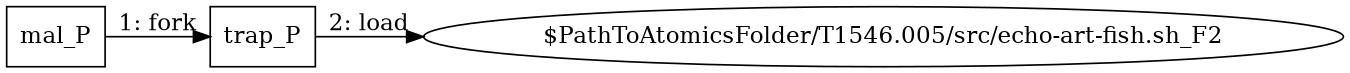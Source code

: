 digraph "T1546.005" {
rankdir="LR"
size="9"
fixedsize="false"
splines="true"
nodesep=0.3
ranksep=0
fontsize=10
overlap="scalexy"
engine= "neato"
	"mal_P" [node_type=Process shape=box]
	"trap_P" [node_type=Process shape=box]
	"$PathToAtomicsFolder/T1546.005/src/echo-art-fish.sh_F2" [node_type=File shape=ellipse]
	"mal_P" -> "trap_P" [label="1: fork"]
	"trap_P" -> "$PathToAtomicsFolder/T1546.005/src/echo-art-fish.sh_F2" [label="2: load"]
}
